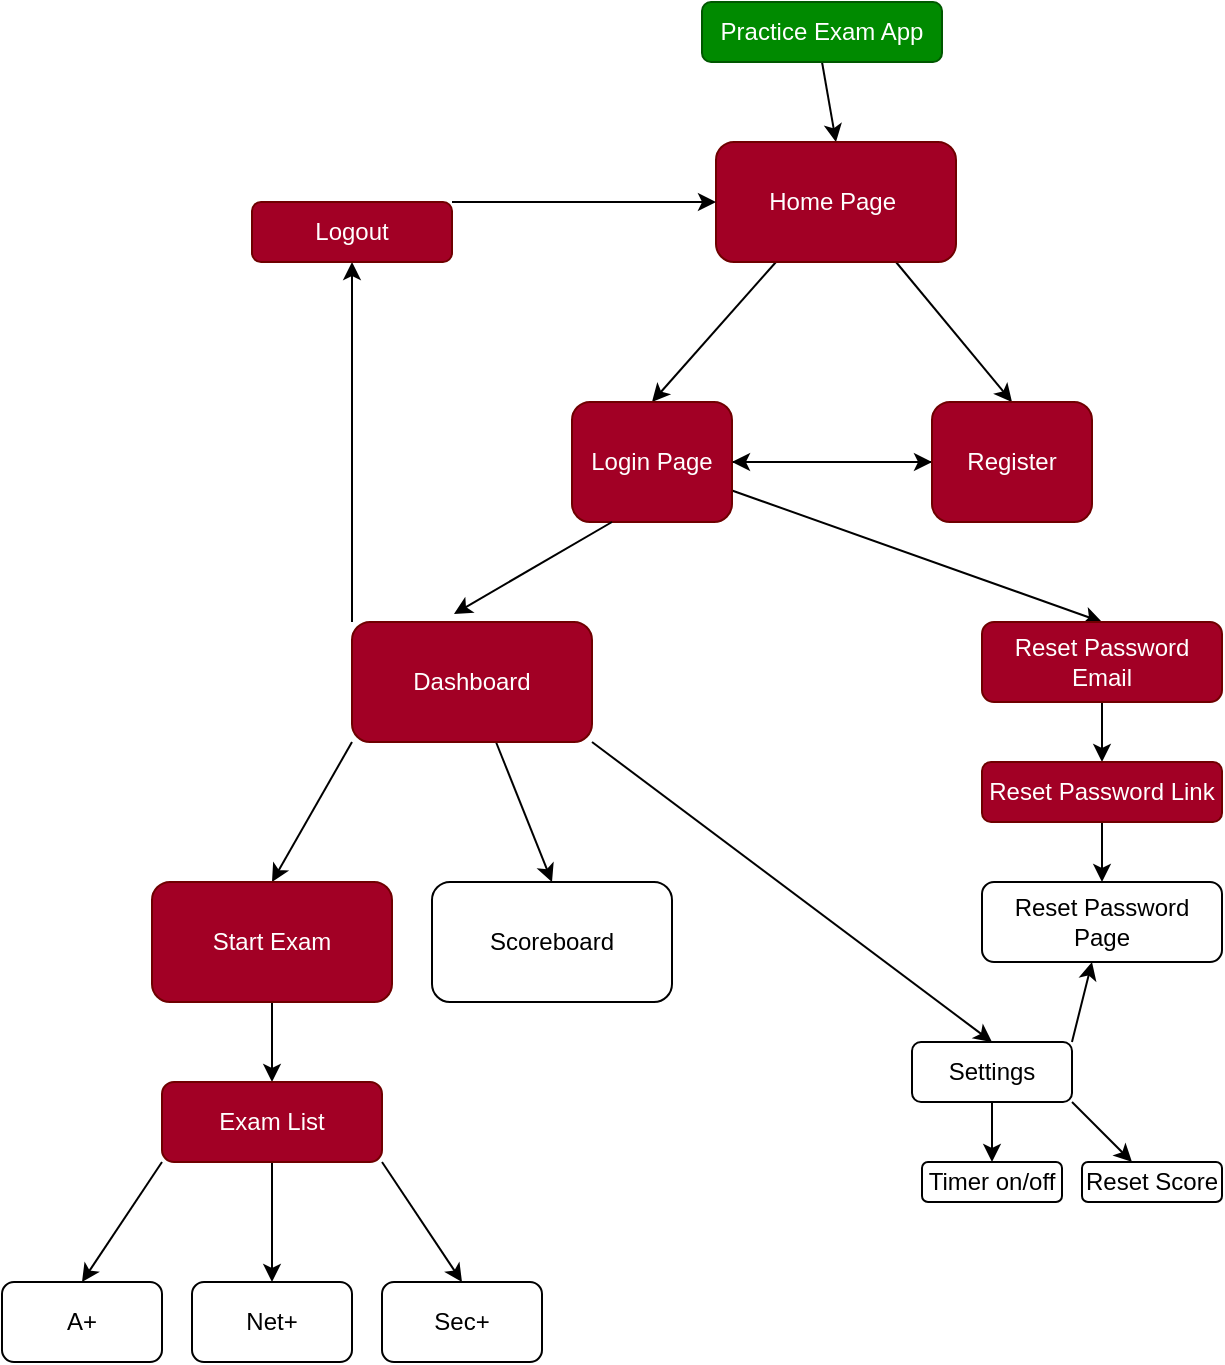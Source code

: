 <mxfile>
    <diagram id="IBvU3auWC6ODS0_HSJzR" name="Page-1">
        <mxGraphModel dx="1725" dy="857" grid="1" gridSize="10" guides="1" tooltips="1" connect="1" arrows="1" fold="1" page="1" pageScale="1" pageWidth="1200" pageHeight="1920" math="0" shadow="0">
            <root>
                <mxCell id="0"/>
                <mxCell id="1" parent="0"/>
                <mxCell id="6" style="edgeStyle=none;html=1;exitX=0.5;exitY=1;exitDx=0;exitDy=0;entryX=0.5;entryY=0;entryDx=0;entryDy=0;" parent="1" source="2" target="3" edge="1">
                    <mxGeometry relative="1" as="geometry"/>
                </mxCell>
                <mxCell id="2" value="Practice Exam App" style="rounded=1;whiteSpace=wrap;html=1;fillColor=#008a00;fontColor=#ffffff;strokeColor=#005700;" parent="1" vertex="1">
                    <mxGeometry x="540" y="10" width="120" height="30" as="geometry"/>
                </mxCell>
                <mxCell id="7" style="edgeStyle=none;html=1;exitX=0.25;exitY=1;exitDx=0;exitDy=0;entryX=0.5;entryY=0;entryDx=0;entryDy=0;" parent="1" source="3" target="8" edge="1">
                    <mxGeometry relative="1" as="geometry">
                        <mxPoint x="545" y="190" as="targetPoint"/>
                    </mxGeometry>
                </mxCell>
                <mxCell id="10" style="edgeStyle=none;html=1;exitX=0.75;exitY=1;exitDx=0;exitDy=0;entryX=0.5;entryY=0;entryDx=0;entryDy=0;" parent="1" source="3" target="9" edge="1">
                    <mxGeometry relative="1" as="geometry"/>
                </mxCell>
                <mxCell id="3" value="Home Page&amp;nbsp;" style="rounded=1;whiteSpace=wrap;html=1;fillColor=#a20025;fontColor=#ffffff;strokeColor=#6F0000;" parent="1" vertex="1">
                    <mxGeometry x="547" y="80" width="120" height="60" as="geometry"/>
                </mxCell>
                <mxCell id="14" style="edgeStyle=none;html=1;entryX=0;entryY=0.5;entryDx=0;entryDy=0;" parent="1" source="8" target="9" edge="1">
                    <mxGeometry relative="1" as="geometry"/>
                </mxCell>
                <mxCell id="17" style="edgeStyle=none;html=1;entryX=0.5;entryY=0;entryDx=0;entryDy=0;" parent="1" source="8" target="13" edge="1">
                    <mxGeometry relative="1" as="geometry"/>
                </mxCell>
                <mxCell id="8" value="Login Page" style="rounded=1;whiteSpace=wrap;html=1;fillColor=#a20025;fontColor=#ffffff;strokeColor=#6F0000;" parent="1" vertex="1">
                    <mxGeometry x="475" y="210" width="80" height="60" as="geometry"/>
                </mxCell>
                <mxCell id="18" style="edgeStyle=none;html=1;entryX=1;entryY=0.5;entryDx=0;entryDy=0;" parent="1" source="9" target="8" edge="1">
                    <mxGeometry relative="1" as="geometry"/>
                </mxCell>
                <mxCell id="9" value="Register" style="rounded=1;whiteSpace=wrap;html=1;fillColor=#a20025;fontColor=#ffffff;strokeColor=#6F0000;" parent="1" vertex="1">
                    <mxGeometry x="655" y="210" width="80" height="60" as="geometry"/>
                </mxCell>
                <mxCell id="22" style="edgeStyle=none;html=1;exitX=0;exitY=1;exitDx=0;exitDy=0;entryX=0.5;entryY=0;entryDx=0;entryDy=0;" parent="1" source="11" target="21" edge="1">
                    <mxGeometry relative="1" as="geometry">
                        <mxPoint x="295" y="440" as="targetPoint"/>
                    </mxGeometry>
                </mxCell>
                <mxCell id="25" style="edgeStyle=none;html=1;entryX=0.5;entryY=0;entryDx=0;entryDy=0;" parent="1" target="26" edge="1">
                    <mxGeometry relative="1" as="geometry">
                        <mxPoint x="525" y="460" as="targetPoint"/>
                        <mxPoint x="485" y="380" as="sourcePoint"/>
                    </mxGeometry>
                </mxCell>
                <mxCell id="27" style="edgeStyle=none;html=1;exitX=0;exitY=0;exitDx=0;exitDy=0;entryX=0.5;entryY=1;entryDx=0;entryDy=0;" parent="1" source="11" target="20" edge="1">
                    <mxGeometry relative="1" as="geometry"/>
                </mxCell>
                <mxCell id="56" style="edgeStyle=none;html=1;entryX=0.5;entryY=0;entryDx=0;entryDy=0;" parent="1" source="11" target="54" edge="1">
                    <mxGeometry relative="1" as="geometry"/>
                </mxCell>
                <mxCell id="11" value="Dashboard" style="rounded=1;whiteSpace=wrap;html=1;fillColor=#a20025;fontColor=#ffffff;strokeColor=#6F0000;" parent="1" vertex="1">
                    <mxGeometry x="365" y="320" width="120" height="60" as="geometry"/>
                </mxCell>
                <mxCell id="12" style="edgeStyle=none;html=1;exitX=0.25;exitY=1;exitDx=0;exitDy=0;entryX=0.425;entryY=-0.067;entryDx=0;entryDy=0;entryPerimeter=0;" parent="1" source="8" target="11" edge="1">
                    <mxGeometry relative="1" as="geometry"/>
                </mxCell>
                <mxCell id="37" style="edgeStyle=none;html=1;exitX=0.5;exitY=1;exitDx=0;exitDy=0;entryX=0.5;entryY=0;entryDx=0;entryDy=0;" parent="1" source="13" target="57" edge="1">
                    <mxGeometry relative="1" as="geometry">
                        <mxPoint x="740" y="380" as="targetPoint"/>
                    </mxGeometry>
                </mxCell>
                <mxCell id="13" value="Reset Password Email" style="rounded=1;whiteSpace=wrap;html=1;fillColor=#a20025;fontColor=#ffffff;strokeColor=#6F0000;" parent="1" vertex="1">
                    <mxGeometry x="680" y="320" width="120" height="40" as="geometry"/>
                </mxCell>
                <mxCell id="28" style="edgeStyle=none;html=1;exitX=1;exitY=0;exitDx=0;exitDy=0;entryX=0;entryY=0.5;entryDx=0;entryDy=0;" parent="1" source="20" target="3" edge="1">
                    <mxGeometry relative="1" as="geometry"/>
                </mxCell>
                <mxCell id="20" value="Logout" style="rounded=1;whiteSpace=wrap;html=1;fillColor=#a20025;fontColor=#ffffff;strokeColor=#6F0000;" parent="1" vertex="1">
                    <mxGeometry x="315" y="110" width="100" height="30" as="geometry"/>
                </mxCell>
                <mxCell id="41" style="edgeStyle=none;html=1;exitX=0.5;exitY=1;exitDx=0;exitDy=0;" parent="1" source="21" target="40" edge="1">
                    <mxGeometry relative="1" as="geometry"/>
                </mxCell>
                <mxCell id="21" value="Start Exam" style="rounded=1;whiteSpace=wrap;html=1;fillColor=#a20025;fontColor=#ffffff;strokeColor=#6F0000;" parent="1" vertex="1">
                    <mxGeometry x="265" y="450" width="120" height="60" as="geometry"/>
                </mxCell>
                <mxCell id="31" style="edgeStyle=none;html=1;exitX=0.5;exitY=1;exitDx=0;exitDy=0;entryX=0.5;entryY=0;entryDx=0;entryDy=0;" parent="1" source="26" target="32" edge="1">
                    <mxGeometry relative="1" as="geometry">
                        <mxPoint x="525" y="520" as="targetPoint"/>
                    </mxGeometry>
                </mxCell>
                <mxCell id="33" style="edgeStyle=none;html=1;exitX=1;exitY=0;exitDx=0;exitDy=0;" parent="1" source="26" target="34" edge="1">
                    <mxGeometry relative="1" as="geometry">
                        <mxPoint x="615" y="530" as="targetPoint"/>
                    </mxGeometry>
                </mxCell>
                <mxCell id="38" style="edgeStyle=none;html=1;exitX=1;exitY=1;exitDx=0;exitDy=0;" parent="1" source="26" target="39" edge="1">
                    <mxGeometry relative="1" as="geometry">
                        <mxPoint x="605" y="530" as="targetPoint"/>
                    </mxGeometry>
                </mxCell>
                <mxCell id="26" value="Settings" style="rounded=1;whiteSpace=wrap;html=1;" parent="1" vertex="1">
                    <mxGeometry x="645" y="530" width="80" height="30" as="geometry"/>
                </mxCell>
                <mxCell id="32" value="Timer on/off" style="rounded=1;whiteSpace=wrap;html=1;" parent="1" vertex="1">
                    <mxGeometry x="650" y="590" width="70" height="20" as="geometry"/>
                </mxCell>
                <mxCell id="34" value="Reset Password Page" style="rounded=1;whiteSpace=wrap;html=1;" parent="1" vertex="1">
                    <mxGeometry x="680" y="450" width="120" height="40" as="geometry"/>
                </mxCell>
                <mxCell id="39" value="Reset Score" style="rounded=1;whiteSpace=wrap;html=1;" parent="1" vertex="1">
                    <mxGeometry x="730" y="590" width="70" height="20" as="geometry"/>
                </mxCell>
                <mxCell id="45" style="edgeStyle=none;html=1;exitX=1;exitY=1;exitDx=0;exitDy=0;entryX=0.5;entryY=0;entryDx=0;entryDy=0;" parent="1" source="40" target="44" edge="1">
                    <mxGeometry relative="1" as="geometry"/>
                </mxCell>
                <mxCell id="52" style="edgeStyle=none;html=1;exitX=0.5;exitY=1;exitDx=0;exitDy=0;entryX=0.5;entryY=0;entryDx=0;entryDy=0;" parent="1" source="40" target="47" edge="1">
                    <mxGeometry relative="1" as="geometry"/>
                </mxCell>
                <mxCell id="53" style="edgeStyle=none;html=1;exitX=0;exitY=1;exitDx=0;exitDy=0;entryX=0.5;entryY=0;entryDx=0;entryDy=0;" parent="1" source="40" target="50" edge="1">
                    <mxGeometry relative="1" as="geometry"/>
                </mxCell>
                <mxCell id="40" value="Exam List" style="rounded=1;whiteSpace=wrap;html=1;fillColor=#a20025;fontColor=#ffffff;strokeColor=#6F0000;" parent="1" vertex="1">
                    <mxGeometry x="270" y="550" width="110" height="40" as="geometry"/>
                </mxCell>
                <mxCell id="44" value="Sec+" style="rounded=1;whiteSpace=wrap;html=1;" parent="1" vertex="1">
                    <mxGeometry x="380" y="650" width="80" height="40" as="geometry"/>
                </mxCell>
                <mxCell id="47" value="Net+" style="rounded=1;whiteSpace=wrap;html=1;" parent="1" vertex="1">
                    <mxGeometry x="285" y="650" width="80" height="40" as="geometry"/>
                </mxCell>
                <mxCell id="50" value="A+" style="rounded=1;whiteSpace=wrap;html=1;" parent="1" vertex="1">
                    <mxGeometry x="190" y="650" width="80" height="40" as="geometry"/>
                </mxCell>
                <mxCell id="54" value="Scoreboard" style="rounded=1;whiteSpace=wrap;html=1;" parent="1" vertex="1">
                    <mxGeometry x="405" y="450" width="120" height="60" as="geometry"/>
                </mxCell>
                <mxCell id="59" style="edgeStyle=none;html=1;entryX=0.5;entryY=0;entryDx=0;entryDy=0;" parent="1" source="57" target="34" edge="1">
                    <mxGeometry relative="1" as="geometry"/>
                </mxCell>
                <mxCell id="57" value="Reset Password Link" style="rounded=1;whiteSpace=wrap;html=1;fillColor=#a20025;fontColor=#ffffff;strokeColor=#6F0000;" parent="1" vertex="1">
                    <mxGeometry x="680" y="390" width="120" height="30" as="geometry"/>
                </mxCell>
            </root>
        </mxGraphModel>
    </diagram>
</mxfile>